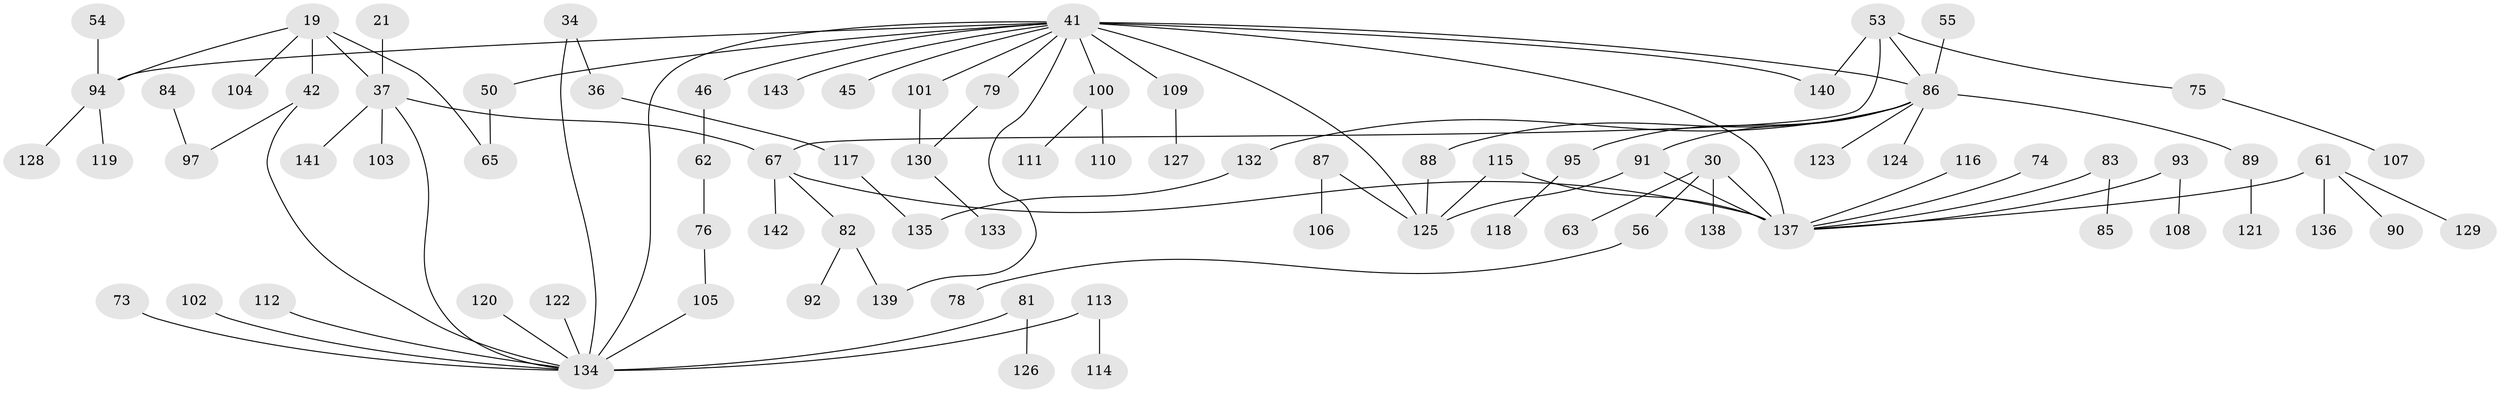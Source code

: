 // original degree distribution, {5: 0.055944055944055944, 6: 0.02097902097902098, 3: 0.15384615384615385, 7: 0.006993006993006993, 4: 0.09090909090909091, 2: 0.34265734265734266, 1: 0.32867132867132864}
// Generated by graph-tools (version 1.1) at 2025/44/03/04/25 21:44:34]
// undirected, 85 vertices, 98 edges
graph export_dot {
graph [start="1"]
  node [color=gray90,style=filled];
  19;
  21;
  30;
  34;
  36;
  37 [super="+16"];
  41 [super="+8+7+9+24+23+12+14+27+26+40"];
  42 [super="+20"];
  45;
  46;
  50;
  53;
  54;
  55;
  56;
  61;
  62;
  63;
  65;
  67 [super="+35+43"];
  73;
  74;
  75;
  76;
  78;
  79;
  81 [super="+58"];
  82;
  83;
  84;
  85;
  86 [super="+69+39+38"];
  87;
  88;
  89;
  90;
  91 [super="+70"];
  92;
  93;
  94 [super="+77"];
  95;
  97 [super="+59"];
  100;
  101;
  102;
  103;
  104;
  105 [super="+68"];
  106;
  107;
  108;
  109 [super="+57"];
  110;
  111;
  112;
  113;
  114;
  115;
  116;
  117;
  118;
  119;
  120;
  121;
  122;
  123;
  124;
  125 [super="+71"];
  126;
  127;
  128;
  129;
  130;
  132;
  133;
  134 [super="+18+47+98+64+99+96"];
  135;
  136;
  137 [super="+22+33+131+52+80"];
  138;
  139;
  140 [super="+60"];
  141;
  142;
  143;
  19 -- 104;
  19 -- 65;
  19 -- 37 [weight=2];
  19 -- 42;
  19 -- 94;
  21 -- 37;
  30 -- 56;
  30 -- 63;
  30 -- 138;
  30 -- 137;
  34 -- 36;
  34 -- 134;
  36 -- 117;
  37 -- 103;
  37 -- 141;
  37 -- 134;
  37 -- 67;
  41 -- 45;
  41 -- 46;
  41 -- 50;
  41 -- 100;
  41 -- 79;
  41 -- 134 [weight=3];
  41 -- 143;
  41 -- 101;
  41 -- 139;
  41 -- 140 [weight=2];
  41 -- 137 [weight=4];
  41 -- 86 [weight=2];
  41 -- 109;
  41 -- 125;
  41 -- 94;
  42 -- 134;
  42 -- 97;
  46 -- 62;
  50 -- 65;
  53 -- 75;
  53 -- 67;
  53 -- 140;
  53 -- 86;
  54 -- 94;
  55 -- 86;
  56 -- 78;
  61 -- 90;
  61 -- 129;
  61 -- 136;
  61 -- 137;
  62 -- 76;
  67 -- 82;
  67 -- 137;
  67 -- 142;
  73 -- 134;
  74 -- 137;
  75 -- 107;
  76 -- 105;
  79 -- 130;
  81 -- 126;
  81 -- 134;
  82 -- 92;
  82 -- 139;
  83 -- 85;
  83 -- 137;
  84 -- 97;
  86 -- 88;
  86 -- 91;
  86 -- 123;
  86 -- 124;
  86 -- 89;
  86 -- 95;
  86 -- 132;
  87 -- 106;
  87 -- 125;
  88 -- 125;
  89 -- 121;
  91 -- 125;
  91 -- 137;
  93 -- 108;
  93 -- 137;
  94 -- 128;
  94 -- 119;
  95 -- 118;
  100 -- 110;
  100 -- 111;
  101 -- 130;
  102 -- 134;
  105 -- 134;
  109 -- 127;
  112 -- 134;
  113 -- 114;
  113 -- 134;
  115 -- 125;
  115 -- 137;
  116 -- 137;
  117 -- 135;
  120 -- 134;
  122 -- 134;
  130 -- 133;
  132 -- 135;
}

